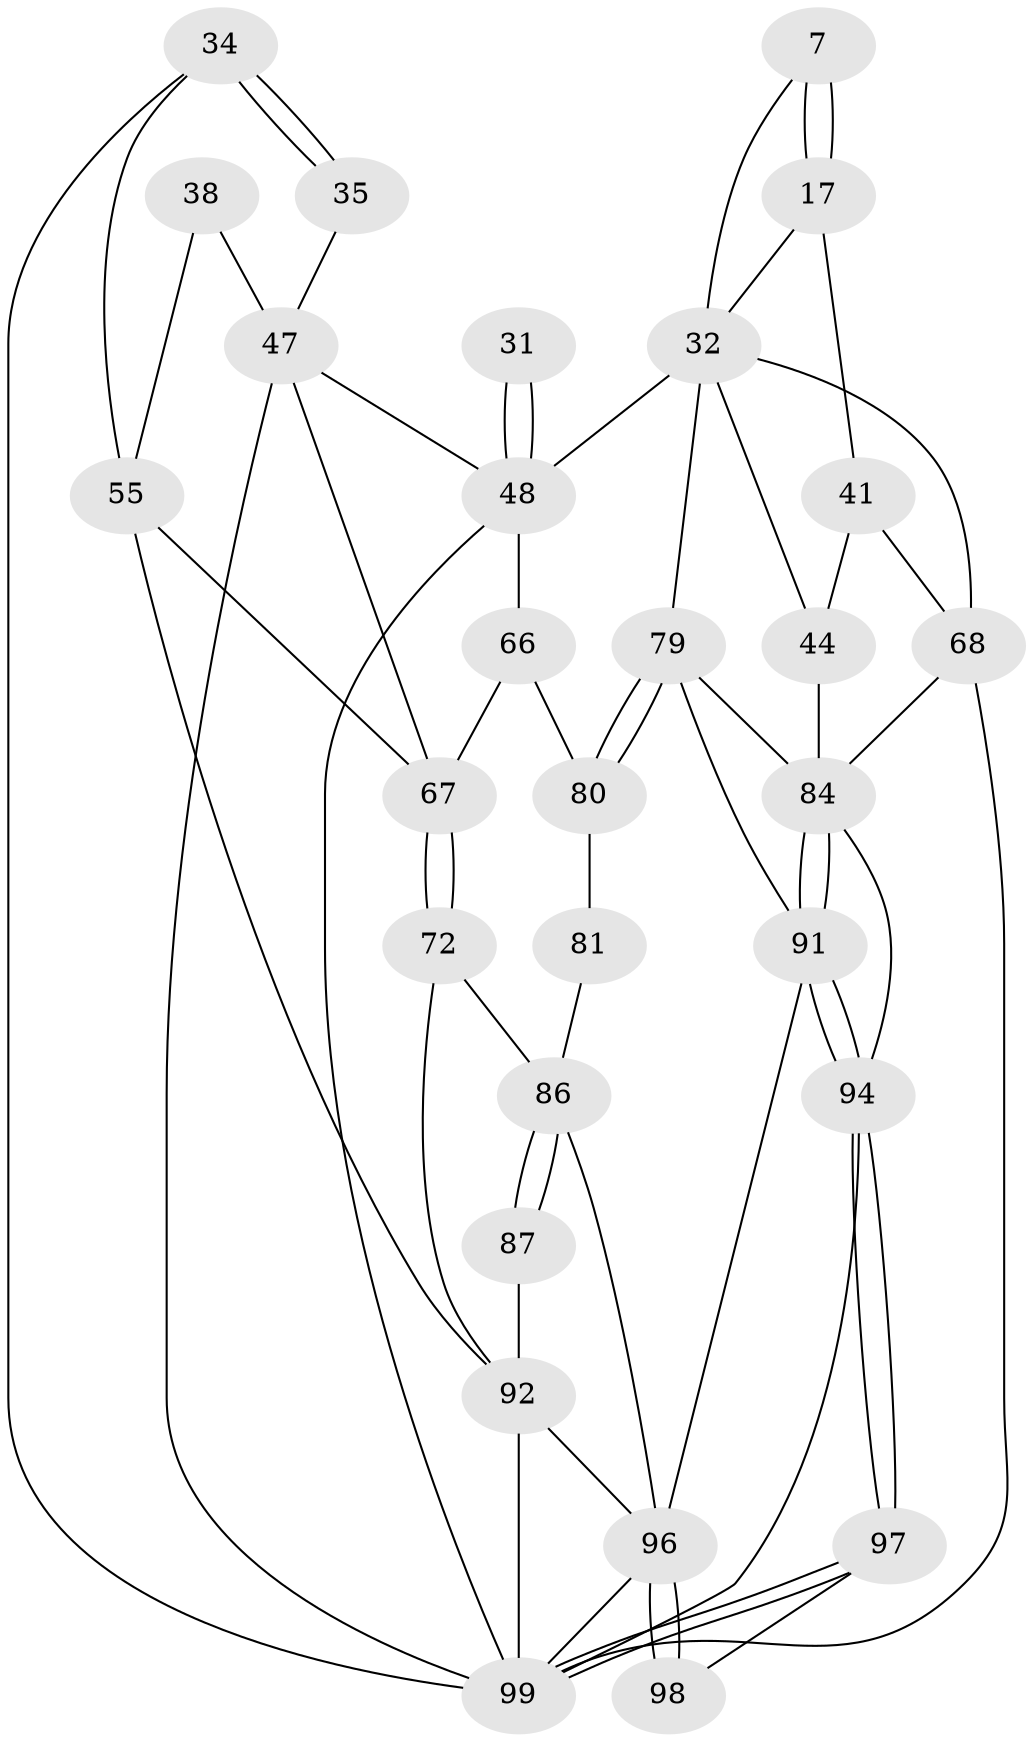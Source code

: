 // original degree distribution, {3: 0.020202020202020204, 5: 0.5252525252525253, 4: 0.24242424242424243, 6: 0.21212121212121213}
// Generated by graph-tools (version 1.1) at 2025/06/03/04/25 22:06:58]
// undirected, 29 vertices, 63 edges
graph export_dot {
graph [start="1"]
  node [color=gray90,style=filled];
  7 [pos="+0.6287704340064096+0.058867343013310584"];
  17 [pos="+0.6489394866841335+0.10491076856133014",super="+2"];
  31 [pos="+0.2893171749933712+0.32559015514437956"];
  32 [pos="+0.5132557529697115+0.2536726637983312",super="+25"];
  34 [pos="+0+0.14034246482947615",super="+18+21"];
  35 [pos="+0.07339651142324828+0.14912174383500273"];
  38 [pos="+0.08578610518162466+0.2565334687000838",super="+37"];
  41 [pos="+0.7495363791567303+0.26039726430366117",super="+40+4"];
  44 [pos="+0.6796949763675473+0.3196217605743755",super="+24+23"];
  47 [pos="+0.09905269403407874+0.30111134759951436",super="+28+36"];
  48 [pos="+0.298040987493033+0.35013777219605635",super="+33+30"];
  55 [pos="+0+0.30539263160580005",super="+39"];
  66 [pos="+0.1440286315878097+0.434627064782816",super="+61+52"];
  67 [pos="+0.10286022471768792+0.49366428158192954",super="+54"];
  68 [pos="+1+0.8296931643131671",super="+59+6+60"];
  72 [pos="+0.06707758603427005+0.5764384194891405"];
  79 [pos="+0.45661456825284225+0.7534972467865834",super="+70+57"];
  80 [pos="+0.37723990297712245+0.6482362696104671",super="+50+51+71"];
  81 [pos="+0.2717357383230207+0.6489103323467915",super="+75"];
  84 [pos="+0.6850507620480213+0.7006124175610572",super="+78+69+77+58"];
  86 [pos="+0.20015022912633307+0.7953931273339102",super="+76+85"];
  87 [pos="+0.15491806207139205+0.7776806262692897"];
  91 [pos="+0.5874057450137744+0.8084171185504547",super="+88+82"];
  92 [pos="+0.04919570015128624+0.8263771715237228",super="+74+73"];
  94 [pos="+0.725913195780124+0.9059881718162017",super="+93"];
  96 [pos="+0+1",super="+95+89"];
  97 [pos="+0.6373095427103311+1"];
  98 [pos="+0.42621506782591595+1"];
  99 [pos="+1+1",super="+65+20"];
  7 -- 17 [weight=2];
  7 -- 17;
  7 -- 32;
  17 -- 41;
  17 -- 32;
  31 -- 48 [weight=3];
  31 -- 48;
  32 -- 48 [weight=2];
  32 -- 68;
  32 -- 44;
  32 -- 79;
  34 -- 35 [weight=2];
  34 -- 35;
  34 -- 55;
  34 -- 99 [weight=2];
  35 -- 47;
  38 -- 47 [weight=3];
  38 -- 55;
  41 -- 44 [weight=2];
  41 -- 68 [weight=3];
  44 -- 84 [weight=2];
  47 -- 48;
  47 -- 99;
  47 -- 67;
  48 -- 99;
  48 -- 66;
  55 -- 92;
  55 -- 67;
  66 -- 67 [weight=2];
  66 -- 80 [weight=2];
  67 -- 72;
  67 -- 72;
  68 -- 99 [weight=2];
  68 -- 84 [weight=3];
  72 -- 92;
  72 -- 86;
  79 -- 80 [weight=2];
  79 -- 80;
  79 -- 84 [weight=3];
  79 -- 91;
  80 -- 81 [weight=2];
  81 -- 86 [weight=2];
  84 -- 91 [weight=3];
  84 -- 91;
  84 -- 94;
  86 -- 87;
  86 -- 87;
  86 -- 96;
  87 -- 92 [weight=2];
  91 -- 94;
  91 -- 94;
  91 -- 96;
  92 -- 96;
  92 -- 99;
  94 -- 97;
  94 -- 97;
  94 -- 99;
  96 -- 98 [weight=2];
  96 -- 98;
  96 -- 99;
  97 -- 98;
  97 -- 99;
  97 -- 99;
}
